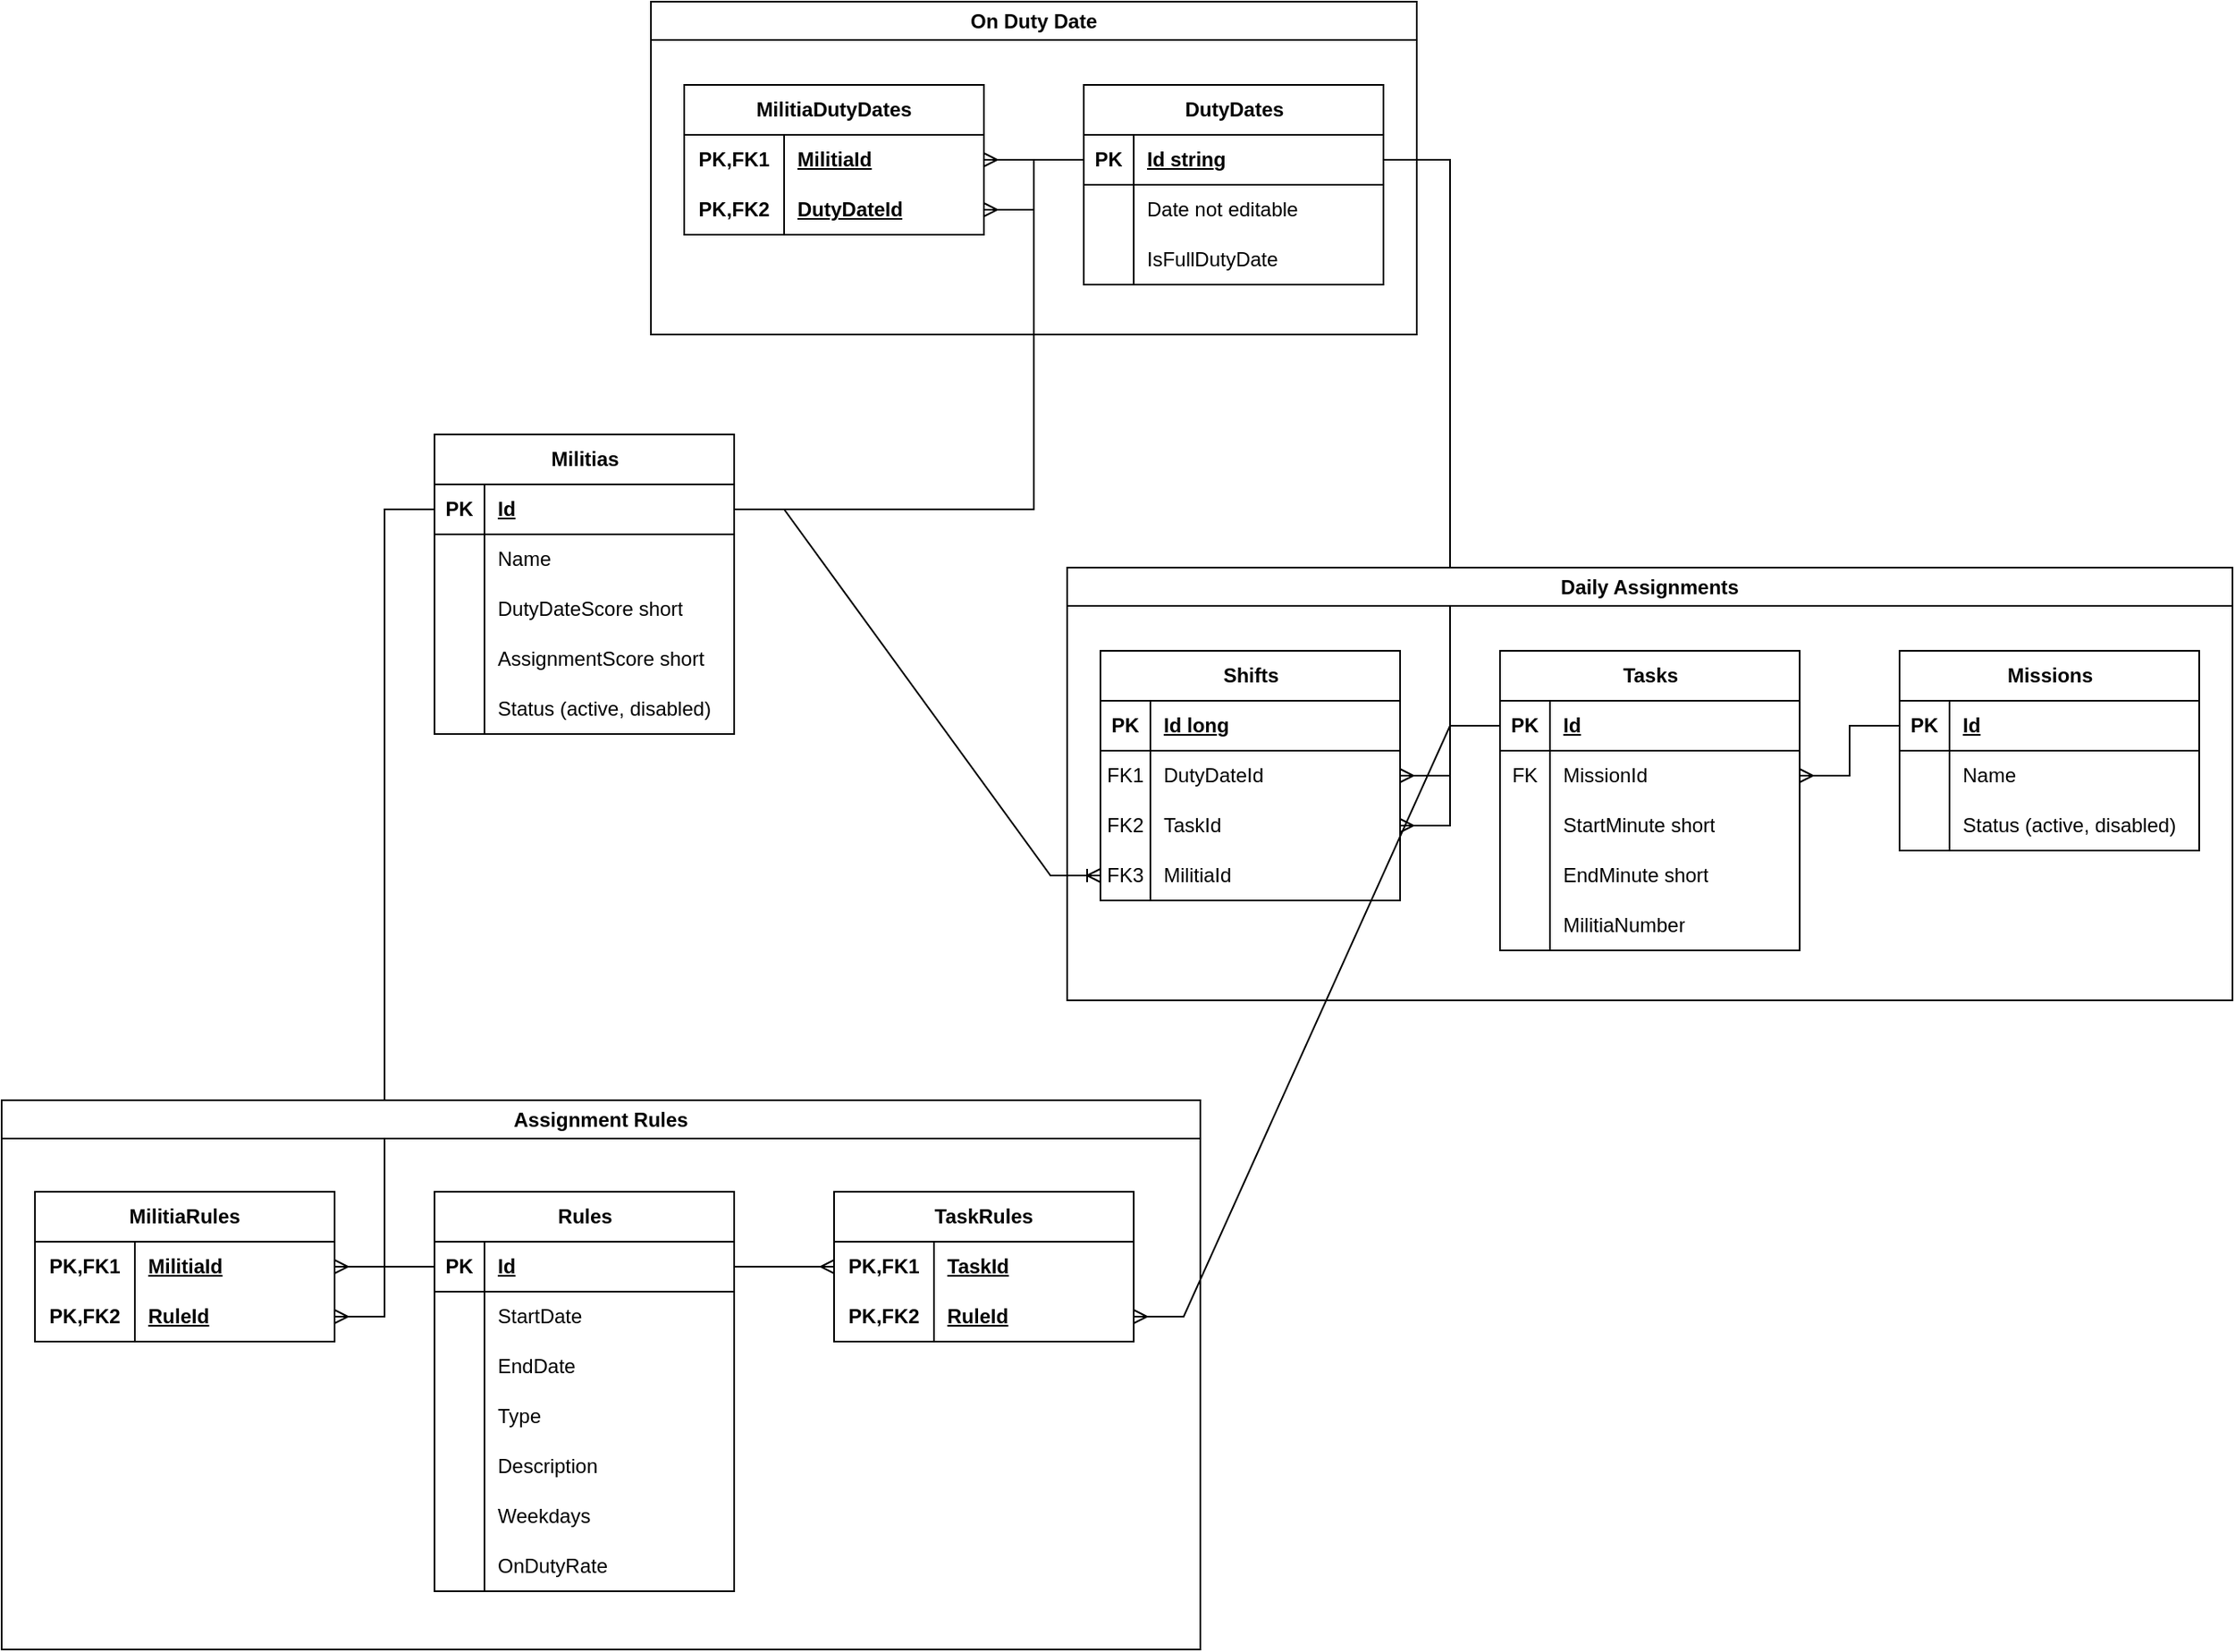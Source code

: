 <mxfile version="23.1.2" type="device">
  <diagram id="R2lEEEUBdFMjLlhIrx00" name="Page-1">
    <mxGraphModel dx="1426" dy="793" grid="1" gridSize="10" guides="1" tooltips="1" connect="1" arrows="1" fold="1" page="1" pageScale="1" pageWidth="850" pageHeight="1100" math="0" shadow="0" extFonts="Permanent Marker^https://fonts.googleapis.com/css?family=Permanent+Marker">
      <root>
        <mxCell id="0" />
        <mxCell id="1" parent="0" />
        <mxCell id="pdtyg4RpCZZI359eivzi-1" value="Militias" style="shape=table;startSize=30;container=1;collapsible=1;childLayout=tableLayout;fixedRows=1;rowLines=0;fontStyle=1;align=center;resizeLast=1;html=1;" parent="1" vertex="1">
          <mxGeometry x="450" y="290" width="180" height="180" as="geometry" />
        </mxCell>
        <mxCell id="pdtyg4RpCZZI359eivzi-2" value="" style="shape=tableRow;horizontal=0;startSize=0;swimlaneHead=0;swimlaneBody=0;fillColor=none;collapsible=0;dropTarget=0;points=[[0,0.5],[1,0.5]];portConstraint=eastwest;top=0;left=0;right=0;bottom=1;" parent="pdtyg4RpCZZI359eivzi-1" vertex="1">
          <mxGeometry y="30" width="180" height="30" as="geometry" />
        </mxCell>
        <mxCell id="pdtyg4RpCZZI359eivzi-3" value="PK" style="shape=partialRectangle;connectable=0;fillColor=none;top=0;left=0;bottom=0;right=0;fontStyle=1;overflow=hidden;whiteSpace=wrap;html=1;" parent="pdtyg4RpCZZI359eivzi-2" vertex="1">
          <mxGeometry width="30" height="30" as="geometry">
            <mxRectangle width="30" height="30" as="alternateBounds" />
          </mxGeometry>
        </mxCell>
        <mxCell id="pdtyg4RpCZZI359eivzi-4" value="Id" style="shape=partialRectangle;connectable=0;fillColor=none;top=0;left=0;bottom=0;right=0;align=left;spacingLeft=6;fontStyle=5;overflow=hidden;whiteSpace=wrap;html=1;" parent="pdtyg4RpCZZI359eivzi-2" vertex="1">
          <mxGeometry x="30" width="150" height="30" as="geometry">
            <mxRectangle width="150" height="30" as="alternateBounds" />
          </mxGeometry>
        </mxCell>
        <mxCell id="pdtyg4RpCZZI359eivzi-5" value="" style="shape=tableRow;horizontal=0;startSize=0;swimlaneHead=0;swimlaneBody=0;fillColor=none;collapsible=0;dropTarget=0;points=[[0,0.5],[1,0.5]];portConstraint=eastwest;top=0;left=0;right=0;bottom=0;" parent="pdtyg4RpCZZI359eivzi-1" vertex="1">
          <mxGeometry y="60" width="180" height="30" as="geometry" />
        </mxCell>
        <mxCell id="pdtyg4RpCZZI359eivzi-6" value="" style="shape=partialRectangle;connectable=0;fillColor=none;top=0;left=0;bottom=0;right=0;editable=1;overflow=hidden;whiteSpace=wrap;html=1;" parent="pdtyg4RpCZZI359eivzi-5" vertex="1">
          <mxGeometry width="30" height="30" as="geometry">
            <mxRectangle width="30" height="30" as="alternateBounds" />
          </mxGeometry>
        </mxCell>
        <mxCell id="pdtyg4RpCZZI359eivzi-7" value="Name" style="shape=partialRectangle;connectable=0;fillColor=none;top=0;left=0;bottom=0;right=0;align=left;spacingLeft=6;overflow=hidden;whiteSpace=wrap;html=1;" parent="pdtyg4RpCZZI359eivzi-5" vertex="1">
          <mxGeometry x="30" width="150" height="30" as="geometry">
            <mxRectangle width="150" height="30" as="alternateBounds" />
          </mxGeometry>
        </mxCell>
        <mxCell id="pdtyg4RpCZZI359eivzi-8" value="" style="shape=tableRow;horizontal=0;startSize=0;swimlaneHead=0;swimlaneBody=0;fillColor=none;collapsible=0;dropTarget=0;points=[[0,0.5],[1,0.5]];portConstraint=eastwest;top=0;left=0;right=0;bottom=0;" parent="pdtyg4RpCZZI359eivzi-1" vertex="1">
          <mxGeometry y="90" width="180" height="30" as="geometry" />
        </mxCell>
        <mxCell id="pdtyg4RpCZZI359eivzi-9" value="" style="shape=partialRectangle;connectable=0;fillColor=none;top=0;left=0;bottom=0;right=0;editable=1;overflow=hidden;whiteSpace=wrap;html=1;" parent="pdtyg4RpCZZI359eivzi-8" vertex="1">
          <mxGeometry width="30" height="30" as="geometry">
            <mxRectangle width="30" height="30" as="alternateBounds" />
          </mxGeometry>
        </mxCell>
        <mxCell id="pdtyg4RpCZZI359eivzi-10" value="DutyDateScore short" style="shape=partialRectangle;connectable=0;fillColor=none;top=0;left=0;bottom=0;right=0;align=left;spacingLeft=6;overflow=hidden;whiteSpace=wrap;html=1;" parent="pdtyg4RpCZZI359eivzi-8" vertex="1">
          <mxGeometry x="30" width="150" height="30" as="geometry">
            <mxRectangle width="150" height="30" as="alternateBounds" />
          </mxGeometry>
        </mxCell>
        <mxCell id="WLzUTQNGQ3qhr9hNgQwH-1" value="" style="shape=tableRow;horizontal=0;startSize=0;swimlaneHead=0;swimlaneBody=0;fillColor=none;collapsible=0;dropTarget=0;points=[[0,0.5],[1,0.5]];portConstraint=eastwest;top=0;left=0;right=0;bottom=0;" parent="pdtyg4RpCZZI359eivzi-1" vertex="1">
          <mxGeometry y="120" width="180" height="30" as="geometry" />
        </mxCell>
        <mxCell id="WLzUTQNGQ3qhr9hNgQwH-2" value="" style="shape=partialRectangle;connectable=0;fillColor=none;top=0;left=0;bottom=0;right=0;editable=1;overflow=hidden;whiteSpace=wrap;html=1;" parent="WLzUTQNGQ3qhr9hNgQwH-1" vertex="1">
          <mxGeometry width="30" height="30" as="geometry">
            <mxRectangle width="30" height="30" as="alternateBounds" />
          </mxGeometry>
        </mxCell>
        <mxCell id="WLzUTQNGQ3qhr9hNgQwH-3" value="AssignmentScore short" style="shape=partialRectangle;connectable=0;fillColor=none;top=0;left=0;bottom=0;right=0;align=left;spacingLeft=6;overflow=hidden;whiteSpace=wrap;html=1;" parent="WLzUTQNGQ3qhr9hNgQwH-1" vertex="1">
          <mxGeometry x="30" width="150" height="30" as="geometry">
            <mxRectangle width="150" height="30" as="alternateBounds" />
          </mxGeometry>
        </mxCell>
        <mxCell id="pdtyg4RpCZZI359eivzi-11" value="" style="shape=tableRow;horizontal=0;startSize=0;swimlaneHead=0;swimlaneBody=0;fillColor=none;collapsible=0;dropTarget=0;points=[[0,0.5],[1,0.5]];portConstraint=eastwest;top=0;left=0;right=0;bottom=0;" parent="pdtyg4RpCZZI359eivzi-1" vertex="1">
          <mxGeometry y="150" width="180" height="30" as="geometry" />
        </mxCell>
        <mxCell id="pdtyg4RpCZZI359eivzi-12" value="" style="shape=partialRectangle;connectable=0;fillColor=none;top=0;left=0;bottom=0;right=0;editable=1;overflow=hidden;whiteSpace=wrap;html=1;" parent="pdtyg4RpCZZI359eivzi-11" vertex="1">
          <mxGeometry width="30" height="30" as="geometry">
            <mxRectangle width="30" height="30" as="alternateBounds" />
          </mxGeometry>
        </mxCell>
        <mxCell id="pdtyg4RpCZZI359eivzi-13" value="Status (active, disabled)" style="shape=partialRectangle;connectable=0;fillColor=none;top=0;left=0;bottom=0;right=0;align=left;spacingLeft=6;overflow=hidden;whiteSpace=wrap;html=1;" parent="pdtyg4RpCZZI359eivzi-11" vertex="1">
          <mxGeometry x="30" width="150" height="30" as="geometry">
            <mxRectangle width="150" height="30" as="alternateBounds" />
          </mxGeometry>
        </mxCell>
        <mxCell id="pdtyg4RpCZZI359eivzi-83" value="" style="edgeStyle=entityRelationEdgeStyle;fontSize=12;html=1;endArrow=ERmany;rounded=0;" parent="1" source="pdtyg4RpCZZI359eivzi-2" target="pdtyg4RpCZZI359eivzi-53" edge="1">
          <mxGeometry width="100" height="100" relative="1" as="geometry">
            <mxPoint x="180" y="590" as="sourcePoint" />
            <mxPoint x="280" y="490" as="targetPoint" />
          </mxGeometry>
        </mxCell>
        <mxCell id="pdtyg4RpCZZI359eivzi-98" value="" style="edgeStyle=entityRelationEdgeStyle;fontSize=12;html=1;endArrow=ERmany;rounded=0;" parent="1" source="pdtyg4RpCZZI359eivzi-2" target="pdtyg4RpCZZI359eivzi-86" edge="1">
          <mxGeometry width="100" height="100" relative="1" as="geometry">
            <mxPoint x="240" y="710" as="sourcePoint" />
            <mxPoint x="340" y="610" as="targetPoint" />
          </mxGeometry>
        </mxCell>
        <mxCell id="pdtyg4RpCZZI359eivzi-187" value="" style="edgeStyle=entityRelationEdgeStyle;fontSize=12;html=1;endArrow=ERmany;rounded=0;" parent="1" source="pdtyg4RpCZZI359eivzi-15" target="pdtyg4RpCZZI359eivzi-177" edge="1">
          <mxGeometry width="100" height="100" relative="1" as="geometry">
            <mxPoint x="630" y="410" as="sourcePoint" />
            <mxPoint x="730" y="310" as="targetPoint" />
          </mxGeometry>
        </mxCell>
        <mxCell id="pdtyg4RpCZZI359eivzi-188" value="" style="edgeStyle=entityRelationEdgeStyle;fontSize=12;html=1;endArrow=ERoneToMany;rounded=0;" parent="1" source="pdtyg4RpCZZI359eivzi-2" target="pdtyg4RpCZZI359eivzi-183" edge="1">
          <mxGeometry width="100" height="100" relative="1" as="geometry">
            <mxPoint x="530" y="380" as="sourcePoint" />
            <mxPoint x="630" y="280" as="targetPoint" />
          </mxGeometry>
        </mxCell>
        <mxCell id="pdtyg4RpCZZI359eivzi-189" value="On Duty Date" style="swimlane;whiteSpace=wrap;html=1;" parent="1" vertex="1">
          <mxGeometry x="580" y="30" width="460" height="200" as="geometry" />
        </mxCell>
        <mxCell id="pdtyg4RpCZZI359eivzi-14" value="DutyDates" style="shape=table;startSize=30;container=1;collapsible=1;childLayout=tableLayout;fixedRows=1;rowLines=0;fontStyle=1;align=center;resizeLast=1;html=1;" parent="pdtyg4RpCZZI359eivzi-189" vertex="1">
          <mxGeometry x="260" y="50" width="180" height="120" as="geometry">
            <mxRectangle x="360" y="475" width="90" height="30" as="alternateBounds" />
          </mxGeometry>
        </mxCell>
        <mxCell id="pdtyg4RpCZZI359eivzi-15" value="" style="shape=tableRow;horizontal=0;startSize=0;swimlaneHead=0;swimlaneBody=0;fillColor=none;collapsible=0;dropTarget=0;points=[[0,0.5],[1,0.5]];portConstraint=eastwest;top=0;left=0;right=0;bottom=1;" parent="pdtyg4RpCZZI359eivzi-14" vertex="1">
          <mxGeometry y="30" width="180" height="30" as="geometry" />
        </mxCell>
        <mxCell id="pdtyg4RpCZZI359eivzi-16" value="PK" style="shape=partialRectangle;connectable=0;fillColor=none;top=0;left=0;bottom=0;right=0;fontStyle=1;overflow=hidden;whiteSpace=wrap;html=1;" parent="pdtyg4RpCZZI359eivzi-15" vertex="1">
          <mxGeometry width="30" height="30" as="geometry">
            <mxRectangle width="30" height="30" as="alternateBounds" />
          </mxGeometry>
        </mxCell>
        <mxCell id="pdtyg4RpCZZI359eivzi-17" value="Id string" style="shape=partialRectangle;connectable=0;fillColor=none;top=0;left=0;bottom=0;right=0;align=left;spacingLeft=6;fontStyle=5;overflow=hidden;whiteSpace=wrap;html=1;" parent="pdtyg4RpCZZI359eivzi-15" vertex="1">
          <mxGeometry x="30" width="150" height="30" as="geometry">
            <mxRectangle width="150" height="30" as="alternateBounds" />
          </mxGeometry>
        </mxCell>
        <mxCell id="pdtyg4RpCZZI359eivzi-18" value="" style="shape=tableRow;horizontal=0;startSize=0;swimlaneHead=0;swimlaneBody=0;fillColor=none;collapsible=0;dropTarget=0;points=[[0,0.5],[1,0.5]];portConstraint=eastwest;top=0;left=0;right=0;bottom=0;" parent="pdtyg4RpCZZI359eivzi-14" vertex="1">
          <mxGeometry y="60" width="180" height="30" as="geometry" />
        </mxCell>
        <mxCell id="pdtyg4RpCZZI359eivzi-19" value="" style="shape=partialRectangle;connectable=0;fillColor=none;top=0;left=0;bottom=0;right=0;editable=1;overflow=hidden;whiteSpace=wrap;html=1;" parent="pdtyg4RpCZZI359eivzi-18" vertex="1">
          <mxGeometry width="30" height="30" as="geometry">
            <mxRectangle width="30" height="30" as="alternateBounds" />
          </mxGeometry>
        </mxCell>
        <mxCell id="pdtyg4RpCZZI359eivzi-20" value="Date not editable" style="shape=partialRectangle;connectable=0;fillColor=none;top=0;left=0;bottom=0;right=0;align=left;spacingLeft=6;overflow=hidden;whiteSpace=wrap;html=1;" parent="pdtyg4RpCZZI359eivzi-18" vertex="1">
          <mxGeometry x="30" width="150" height="30" as="geometry">
            <mxRectangle width="150" height="30" as="alternateBounds" />
          </mxGeometry>
        </mxCell>
        <mxCell id="pdtyg4RpCZZI359eivzi-21" value="" style="shape=tableRow;horizontal=0;startSize=0;swimlaneHead=0;swimlaneBody=0;fillColor=none;collapsible=0;dropTarget=0;points=[[0,0.5],[1,0.5]];portConstraint=eastwest;top=0;left=0;right=0;bottom=0;" parent="pdtyg4RpCZZI359eivzi-14" vertex="1">
          <mxGeometry y="90" width="180" height="30" as="geometry" />
        </mxCell>
        <mxCell id="pdtyg4RpCZZI359eivzi-22" value="" style="shape=partialRectangle;connectable=0;fillColor=none;top=0;left=0;bottom=0;right=0;editable=1;overflow=hidden;whiteSpace=wrap;html=1;" parent="pdtyg4RpCZZI359eivzi-21" vertex="1">
          <mxGeometry width="30" height="30" as="geometry">
            <mxRectangle width="30" height="30" as="alternateBounds" />
          </mxGeometry>
        </mxCell>
        <mxCell id="pdtyg4RpCZZI359eivzi-23" value="IsFullDutyDate" style="shape=partialRectangle;connectable=0;fillColor=none;top=0;left=0;bottom=0;right=0;align=left;spacingLeft=6;overflow=hidden;whiteSpace=wrap;html=1;" parent="pdtyg4RpCZZI359eivzi-21" vertex="1">
          <mxGeometry x="30" width="150" height="30" as="geometry">
            <mxRectangle width="150" height="30" as="alternateBounds" />
          </mxGeometry>
        </mxCell>
        <mxCell id="pdtyg4RpCZZI359eivzi-52" value="MilitiaDutyDates" style="shape=table;startSize=30;container=1;collapsible=1;childLayout=tableLayout;fixedRows=1;rowLines=0;fontStyle=1;align=center;resizeLast=1;html=1;whiteSpace=wrap;" parent="pdtyg4RpCZZI359eivzi-189" vertex="1">
          <mxGeometry x="20" y="50" width="180" height="90" as="geometry" />
        </mxCell>
        <mxCell id="pdtyg4RpCZZI359eivzi-53" value="" style="shape=tableRow;horizontal=0;startSize=0;swimlaneHead=0;swimlaneBody=0;fillColor=none;collapsible=0;dropTarget=0;points=[[0,0.5],[1,0.5]];portConstraint=eastwest;top=0;left=0;right=0;bottom=0;html=1;" parent="pdtyg4RpCZZI359eivzi-52" vertex="1">
          <mxGeometry y="30" width="180" height="30" as="geometry" />
        </mxCell>
        <mxCell id="pdtyg4RpCZZI359eivzi-54" value="PK,FK1" style="shape=partialRectangle;connectable=0;fillColor=none;top=0;left=0;bottom=0;right=0;fontStyle=1;overflow=hidden;html=1;whiteSpace=wrap;" parent="pdtyg4RpCZZI359eivzi-53" vertex="1">
          <mxGeometry width="60" height="30" as="geometry">
            <mxRectangle width="60" height="30" as="alternateBounds" />
          </mxGeometry>
        </mxCell>
        <mxCell id="pdtyg4RpCZZI359eivzi-55" value="MilitiaId" style="shape=partialRectangle;connectable=0;fillColor=none;top=0;left=0;bottom=0;right=0;align=left;spacingLeft=6;fontStyle=5;overflow=hidden;html=1;whiteSpace=wrap;" parent="pdtyg4RpCZZI359eivzi-53" vertex="1">
          <mxGeometry x="60" width="120" height="30" as="geometry">
            <mxRectangle width="120" height="30" as="alternateBounds" />
          </mxGeometry>
        </mxCell>
        <mxCell id="pdtyg4RpCZZI359eivzi-56" value="" style="shape=tableRow;horizontal=0;startSize=0;swimlaneHead=0;swimlaneBody=0;fillColor=none;collapsible=0;dropTarget=0;points=[[0,0.5],[1,0.5]];portConstraint=eastwest;top=0;left=0;right=0;bottom=1;html=1;" parent="pdtyg4RpCZZI359eivzi-52" vertex="1">
          <mxGeometry y="60" width="180" height="30" as="geometry" />
        </mxCell>
        <mxCell id="pdtyg4RpCZZI359eivzi-57" value="PK,FK2" style="shape=partialRectangle;connectable=0;fillColor=none;top=0;left=0;bottom=0;right=0;fontStyle=1;overflow=hidden;html=1;whiteSpace=wrap;" parent="pdtyg4RpCZZI359eivzi-56" vertex="1">
          <mxGeometry width="60" height="30" as="geometry">
            <mxRectangle width="60" height="30" as="alternateBounds" />
          </mxGeometry>
        </mxCell>
        <mxCell id="pdtyg4RpCZZI359eivzi-58" value="DutyDateId" style="shape=partialRectangle;connectable=0;fillColor=none;top=0;left=0;bottom=0;right=0;align=left;spacingLeft=6;fontStyle=5;overflow=hidden;html=1;whiteSpace=wrap;" parent="pdtyg4RpCZZI359eivzi-56" vertex="1">
          <mxGeometry x="60" width="120" height="30" as="geometry">
            <mxRectangle width="120" height="30" as="alternateBounds" />
          </mxGeometry>
        </mxCell>
        <mxCell id="pdtyg4RpCZZI359eivzi-84" value="" style="edgeStyle=entityRelationEdgeStyle;fontSize=12;html=1;endArrow=ERmany;rounded=0;" parent="pdtyg4RpCZZI359eivzi-189" source="pdtyg4RpCZZI359eivzi-15" target="pdtyg4RpCZZI359eivzi-56" edge="1">
          <mxGeometry width="100" height="100" relative="1" as="geometry">
            <mxPoint x="-380" y="520" as="sourcePoint" />
            <mxPoint x="-280" y="420" as="targetPoint" />
          </mxGeometry>
        </mxCell>
        <mxCell id="pdtyg4RpCZZI359eivzi-190" value="Assignment Rules" style="swimlane;whiteSpace=wrap;html=1;" parent="1" vertex="1">
          <mxGeometry x="190" y="690" width="720" height="330" as="geometry" />
        </mxCell>
        <mxCell id="pdtyg4RpCZZI359eivzi-67" value="Rules" style="shape=table;startSize=30;container=1;collapsible=1;childLayout=tableLayout;fixedRows=1;rowLines=0;fontStyle=1;align=center;resizeLast=1;html=1;" parent="pdtyg4RpCZZI359eivzi-190" vertex="1">
          <mxGeometry x="260" y="55" width="180" height="240" as="geometry" />
        </mxCell>
        <mxCell id="pdtyg4RpCZZI359eivzi-68" value="" style="shape=tableRow;horizontal=0;startSize=0;swimlaneHead=0;swimlaneBody=0;fillColor=none;collapsible=0;dropTarget=0;points=[[0,0.5],[1,0.5]];portConstraint=eastwest;top=0;left=0;right=0;bottom=1;" parent="pdtyg4RpCZZI359eivzi-67" vertex="1">
          <mxGeometry y="30" width="180" height="30" as="geometry" />
        </mxCell>
        <mxCell id="pdtyg4RpCZZI359eivzi-69" value="PK" style="shape=partialRectangle;connectable=0;fillColor=none;top=0;left=0;bottom=0;right=0;fontStyle=1;overflow=hidden;whiteSpace=wrap;html=1;" parent="pdtyg4RpCZZI359eivzi-68" vertex="1">
          <mxGeometry width="30" height="30" as="geometry">
            <mxRectangle width="30" height="30" as="alternateBounds" />
          </mxGeometry>
        </mxCell>
        <mxCell id="pdtyg4RpCZZI359eivzi-70" value="Id" style="shape=partialRectangle;connectable=0;fillColor=none;top=0;left=0;bottom=0;right=0;align=left;spacingLeft=6;fontStyle=5;overflow=hidden;whiteSpace=wrap;html=1;" parent="pdtyg4RpCZZI359eivzi-68" vertex="1">
          <mxGeometry x="30" width="150" height="30" as="geometry">
            <mxRectangle width="150" height="30" as="alternateBounds" />
          </mxGeometry>
        </mxCell>
        <mxCell id="pdtyg4RpCZZI359eivzi-74" value="" style="shape=tableRow;horizontal=0;startSize=0;swimlaneHead=0;swimlaneBody=0;fillColor=none;collapsible=0;dropTarget=0;points=[[0,0.5],[1,0.5]];portConstraint=eastwest;top=0;left=0;right=0;bottom=0;" parent="pdtyg4RpCZZI359eivzi-67" vertex="1">
          <mxGeometry y="60" width="180" height="30" as="geometry" />
        </mxCell>
        <mxCell id="pdtyg4RpCZZI359eivzi-75" value="" style="shape=partialRectangle;connectable=0;fillColor=none;top=0;left=0;bottom=0;right=0;editable=1;overflow=hidden;whiteSpace=wrap;html=1;" parent="pdtyg4RpCZZI359eivzi-74" vertex="1">
          <mxGeometry width="30" height="30" as="geometry">
            <mxRectangle width="30" height="30" as="alternateBounds" />
          </mxGeometry>
        </mxCell>
        <mxCell id="pdtyg4RpCZZI359eivzi-76" value="StartDate" style="shape=partialRectangle;connectable=0;fillColor=none;top=0;left=0;bottom=0;right=0;align=left;spacingLeft=6;overflow=hidden;whiteSpace=wrap;html=1;" parent="pdtyg4RpCZZI359eivzi-74" vertex="1">
          <mxGeometry x="30" width="150" height="30" as="geometry">
            <mxRectangle width="150" height="30" as="alternateBounds" />
          </mxGeometry>
        </mxCell>
        <mxCell id="pdtyg4RpCZZI359eivzi-77" value="" style="shape=tableRow;horizontal=0;startSize=0;swimlaneHead=0;swimlaneBody=0;fillColor=none;collapsible=0;dropTarget=0;points=[[0,0.5],[1,0.5]];portConstraint=eastwest;top=0;left=0;right=0;bottom=0;" parent="pdtyg4RpCZZI359eivzi-67" vertex="1">
          <mxGeometry y="90" width="180" height="30" as="geometry" />
        </mxCell>
        <mxCell id="pdtyg4RpCZZI359eivzi-78" value="" style="shape=partialRectangle;connectable=0;fillColor=none;top=0;left=0;bottom=0;right=0;editable=1;overflow=hidden;whiteSpace=wrap;html=1;" parent="pdtyg4RpCZZI359eivzi-77" vertex="1">
          <mxGeometry width="30" height="30" as="geometry">
            <mxRectangle width="30" height="30" as="alternateBounds" />
          </mxGeometry>
        </mxCell>
        <mxCell id="pdtyg4RpCZZI359eivzi-79" value="EndDate" style="shape=partialRectangle;connectable=0;fillColor=none;top=0;left=0;bottom=0;right=0;align=left;spacingLeft=6;overflow=hidden;whiteSpace=wrap;html=1;" parent="pdtyg4RpCZZI359eivzi-77" vertex="1">
          <mxGeometry x="30" width="150" height="30" as="geometry">
            <mxRectangle width="150" height="30" as="alternateBounds" />
          </mxGeometry>
        </mxCell>
        <mxCell id="pdtyg4RpCZZI359eivzi-80" value="" style="shape=tableRow;horizontal=0;startSize=0;swimlaneHead=0;swimlaneBody=0;fillColor=none;collapsible=0;dropTarget=0;points=[[0,0.5],[1,0.5]];portConstraint=eastwest;top=0;left=0;right=0;bottom=0;" parent="pdtyg4RpCZZI359eivzi-67" vertex="1">
          <mxGeometry y="120" width="180" height="30" as="geometry" />
        </mxCell>
        <mxCell id="pdtyg4RpCZZI359eivzi-81" value="" style="shape=partialRectangle;connectable=0;fillColor=none;top=0;left=0;bottom=0;right=0;editable=1;overflow=hidden;whiteSpace=wrap;html=1;" parent="pdtyg4RpCZZI359eivzi-80" vertex="1">
          <mxGeometry width="30" height="30" as="geometry">
            <mxRectangle width="30" height="30" as="alternateBounds" />
          </mxGeometry>
        </mxCell>
        <mxCell id="pdtyg4RpCZZI359eivzi-82" value="Type" style="shape=partialRectangle;connectable=0;fillColor=none;top=0;left=0;bottom=0;right=0;align=left;spacingLeft=6;overflow=hidden;whiteSpace=wrap;html=1;" parent="pdtyg4RpCZZI359eivzi-80" vertex="1">
          <mxGeometry x="30" width="150" height="30" as="geometry">
            <mxRectangle width="150" height="30" as="alternateBounds" />
          </mxGeometry>
        </mxCell>
        <mxCell id="DN4OpjIhs8SsTKWzGUzK-1" value="" style="shape=tableRow;horizontal=0;startSize=0;swimlaneHead=0;swimlaneBody=0;fillColor=none;collapsible=0;dropTarget=0;points=[[0,0.5],[1,0.5]];portConstraint=eastwest;top=0;left=0;right=0;bottom=0;" parent="pdtyg4RpCZZI359eivzi-67" vertex="1">
          <mxGeometry y="150" width="180" height="30" as="geometry" />
        </mxCell>
        <mxCell id="DN4OpjIhs8SsTKWzGUzK-2" value="" style="shape=partialRectangle;connectable=0;fillColor=none;top=0;left=0;bottom=0;right=0;editable=1;overflow=hidden;whiteSpace=wrap;html=1;" parent="DN4OpjIhs8SsTKWzGUzK-1" vertex="1">
          <mxGeometry width="30" height="30" as="geometry">
            <mxRectangle width="30" height="30" as="alternateBounds" />
          </mxGeometry>
        </mxCell>
        <mxCell id="DN4OpjIhs8SsTKWzGUzK-3" value="Description" style="shape=partialRectangle;connectable=0;fillColor=none;top=0;left=0;bottom=0;right=0;align=left;spacingLeft=6;overflow=hidden;whiteSpace=wrap;html=1;" parent="DN4OpjIhs8SsTKWzGUzK-1" vertex="1">
          <mxGeometry x="30" width="150" height="30" as="geometry">
            <mxRectangle width="150" height="30" as="alternateBounds" />
          </mxGeometry>
        </mxCell>
        <mxCell id="DN4OpjIhs8SsTKWzGUzK-4" value="" style="shape=tableRow;horizontal=0;startSize=0;swimlaneHead=0;swimlaneBody=0;fillColor=none;collapsible=0;dropTarget=0;points=[[0,0.5],[1,0.5]];portConstraint=eastwest;top=0;left=0;right=0;bottom=0;" parent="pdtyg4RpCZZI359eivzi-67" vertex="1">
          <mxGeometry y="180" width="180" height="30" as="geometry" />
        </mxCell>
        <mxCell id="DN4OpjIhs8SsTKWzGUzK-5" value="" style="shape=partialRectangle;connectable=0;fillColor=none;top=0;left=0;bottom=0;right=0;editable=1;overflow=hidden;whiteSpace=wrap;html=1;" parent="DN4OpjIhs8SsTKWzGUzK-4" vertex="1">
          <mxGeometry width="30" height="30" as="geometry">
            <mxRectangle width="30" height="30" as="alternateBounds" />
          </mxGeometry>
        </mxCell>
        <mxCell id="DN4OpjIhs8SsTKWzGUzK-6" value="Weekdays" style="shape=partialRectangle;connectable=0;fillColor=none;top=0;left=0;bottom=0;right=0;align=left;spacingLeft=6;overflow=hidden;whiteSpace=wrap;html=1;" parent="DN4OpjIhs8SsTKWzGUzK-4" vertex="1">
          <mxGeometry x="30" width="150" height="30" as="geometry">
            <mxRectangle width="150" height="30" as="alternateBounds" />
          </mxGeometry>
        </mxCell>
        <mxCell id="DN4OpjIhs8SsTKWzGUzK-7" value="" style="shape=tableRow;horizontal=0;startSize=0;swimlaneHead=0;swimlaneBody=0;fillColor=none;collapsible=0;dropTarget=0;points=[[0,0.5],[1,0.5]];portConstraint=eastwest;top=0;left=0;right=0;bottom=0;" parent="pdtyg4RpCZZI359eivzi-67" vertex="1">
          <mxGeometry y="210" width="180" height="30" as="geometry" />
        </mxCell>
        <mxCell id="DN4OpjIhs8SsTKWzGUzK-8" value="" style="shape=partialRectangle;connectable=0;fillColor=none;top=0;left=0;bottom=0;right=0;editable=1;overflow=hidden;whiteSpace=wrap;html=1;" parent="DN4OpjIhs8SsTKWzGUzK-7" vertex="1">
          <mxGeometry width="30" height="30" as="geometry">
            <mxRectangle width="30" height="30" as="alternateBounds" />
          </mxGeometry>
        </mxCell>
        <mxCell id="DN4OpjIhs8SsTKWzGUzK-9" value="OnDutyRate" style="shape=partialRectangle;connectable=0;fillColor=none;top=0;left=0;bottom=0;right=0;align=left;spacingLeft=6;overflow=hidden;whiteSpace=wrap;html=1;" parent="DN4OpjIhs8SsTKWzGUzK-7" vertex="1">
          <mxGeometry x="30" width="150" height="30" as="geometry">
            <mxRectangle width="150" height="30" as="alternateBounds" />
          </mxGeometry>
        </mxCell>
        <mxCell id="pdtyg4RpCZZI359eivzi-85" value="MilitiaRules" style="shape=table;startSize=30;container=1;collapsible=1;childLayout=tableLayout;fixedRows=1;rowLines=0;fontStyle=1;align=center;resizeLast=1;html=1;whiteSpace=wrap;" parent="pdtyg4RpCZZI359eivzi-190" vertex="1">
          <mxGeometry x="20" y="55" width="180" height="90" as="geometry" />
        </mxCell>
        <mxCell id="pdtyg4RpCZZI359eivzi-86" value="" style="shape=tableRow;horizontal=0;startSize=0;swimlaneHead=0;swimlaneBody=0;fillColor=none;collapsible=0;dropTarget=0;points=[[0,0.5],[1,0.5]];portConstraint=eastwest;top=0;left=0;right=0;bottom=0;html=1;" parent="pdtyg4RpCZZI359eivzi-85" vertex="1">
          <mxGeometry y="30" width="180" height="30" as="geometry" />
        </mxCell>
        <mxCell id="pdtyg4RpCZZI359eivzi-87" value="PK,FK1" style="shape=partialRectangle;connectable=0;fillColor=none;top=0;left=0;bottom=0;right=0;fontStyle=1;overflow=hidden;html=1;whiteSpace=wrap;" parent="pdtyg4RpCZZI359eivzi-86" vertex="1">
          <mxGeometry width="60" height="30" as="geometry">
            <mxRectangle width="60" height="30" as="alternateBounds" />
          </mxGeometry>
        </mxCell>
        <mxCell id="pdtyg4RpCZZI359eivzi-88" value="MilitiaId" style="shape=partialRectangle;connectable=0;fillColor=none;top=0;left=0;bottom=0;right=0;align=left;spacingLeft=6;fontStyle=5;overflow=hidden;html=1;whiteSpace=wrap;" parent="pdtyg4RpCZZI359eivzi-86" vertex="1">
          <mxGeometry x="60" width="120" height="30" as="geometry">
            <mxRectangle width="120" height="30" as="alternateBounds" />
          </mxGeometry>
        </mxCell>
        <mxCell id="pdtyg4RpCZZI359eivzi-89" value="" style="shape=tableRow;horizontal=0;startSize=0;swimlaneHead=0;swimlaneBody=0;fillColor=none;collapsible=0;dropTarget=0;points=[[0,0.5],[1,0.5]];portConstraint=eastwest;top=0;left=0;right=0;bottom=1;html=1;" parent="pdtyg4RpCZZI359eivzi-85" vertex="1">
          <mxGeometry y="60" width="180" height="30" as="geometry" />
        </mxCell>
        <mxCell id="pdtyg4RpCZZI359eivzi-90" value="PK,FK2" style="shape=partialRectangle;connectable=0;fillColor=none;top=0;left=0;bottom=0;right=0;fontStyle=1;overflow=hidden;html=1;whiteSpace=wrap;" parent="pdtyg4RpCZZI359eivzi-89" vertex="1">
          <mxGeometry width="60" height="30" as="geometry">
            <mxRectangle width="60" height="30" as="alternateBounds" />
          </mxGeometry>
        </mxCell>
        <mxCell id="pdtyg4RpCZZI359eivzi-91" value="RuleId" style="shape=partialRectangle;connectable=0;fillColor=none;top=0;left=0;bottom=0;right=0;align=left;spacingLeft=6;fontStyle=5;overflow=hidden;html=1;whiteSpace=wrap;" parent="pdtyg4RpCZZI359eivzi-89" vertex="1">
          <mxGeometry x="60" width="120" height="30" as="geometry">
            <mxRectangle width="120" height="30" as="alternateBounds" />
          </mxGeometry>
        </mxCell>
        <mxCell id="pdtyg4RpCZZI359eivzi-99" value="" style="edgeStyle=entityRelationEdgeStyle;fontSize=12;html=1;endArrow=ERmany;rounded=0;" parent="pdtyg4RpCZZI359eivzi-190" source="pdtyg4RpCZZI359eivzi-68" target="pdtyg4RpCZZI359eivzi-89" edge="1">
          <mxGeometry width="100" height="100" relative="1" as="geometry">
            <mxPoint x="130" y="315" as="sourcePoint" />
            <mxPoint x="230" y="215" as="targetPoint" />
          </mxGeometry>
        </mxCell>
        <mxCell id="pdtyg4RpCZZI359eivzi-132" value="TaskRules" style="shape=table;startSize=30;container=1;collapsible=1;childLayout=tableLayout;fixedRows=1;rowLines=0;fontStyle=1;align=center;resizeLast=1;html=1;whiteSpace=wrap;" parent="pdtyg4RpCZZI359eivzi-190" vertex="1">
          <mxGeometry x="500" y="55" width="180" height="90" as="geometry" />
        </mxCell>
        <mxCell id="pdtyg4RpCZZI359eivzi-133" value="" style="shape=tableRow;horizontal=0;startSize=0;swimlaneHead=0;swimlaneBody=0;fillColor=none;collapsible=0;dropTarget=0;points=[[0,0.5],[1,0.5]];portConstraint=eastwest;top=0;left=0;right=0;bottom=0;html=1;" parent="pdtyg4RpCZZI359eivzi-132" vertex="1">
          <mxGeometry y="30" width="180" height="30" as="geometry" />
        </mxCell>
        <mxCell id="pdtyg4RpCZZI359eivzi-134" value="PK,FK1" style="shape=partialRectangle;connectable=0;fillColor=none;top=0;left=0;bottom=0;right=0;fontStyle=1;overflow=hidden;html=1;whiteSpace=wrap;" parent="pdtyg4RpCZZI359eivzi-133" vertex="1">
          <mxGeometry width="60" height="30" as="geometry">
            <mxRectangle width="60" height="30" as="alternateBounds" />
          </mxGeometry>
        </mxCell>
        <mxCell id="pdtyg4RpCZZI359eivzi-135" value="TaskId" style="shape=partialRectangle;connectable=0;fillColor=none;top=0;left=0;bottom=0;right=0;align=left;spacingLeft=6;fontStyle=5;overflow=hidden;html=1;whiteSpace=wrap;" parent="pdtyg4RpCZZI359eivzi-133" vertex="1">
          <mxGeometry x="60" width="120" height="30" as="geometry">
            <mxRectangle width="120" height="30" as="alternateBounds" />
          </mxGeometry>
        </mxCell>
        <mxCell id="pdtyg4RpCZZI359eivzi-136" value="" style="shape=tableRow;horizontal=0;startSize=0;swimlaneHead=0;swimlaneBody=0;fillColor=none;collapsible=0;dropTarget=0;points=[[0,0.5],[1,0.5]];portConstraint=eastwest;top=0;left=0;right=0;bottom=1;html=1;" parent="pdtyg4RpCZZI359eivzi-132" vertex="1">
          <mxGeometry y="60" width="180" height="30" as="geometry" />
        </mxCell>
        <mxCell id="pdtyg4RpCZZI359eivzi-137" value="PK,FK2" style="shape=partialRectangle;connectable=0;fillColor=none;top=0;left=0;bottom=0;right=0;fontStyle=1;overflow=hidden;html=1;whiteSpace=wrap;" parent="pdtyg4RpCZZI359eivzi-136" vertex="1">
          <mxGeometry width="60" height="30" as="geometry">
            <mxRectangle width="60" height="30" as="alternateBounds" />
          </mxGeometry>
        </mxCell>
        <mxCell id="pdtyg4RpCZZI359eivzi-138" value="RuleId" style="shape=partialRectangle;connectable=0;fillColor=none;top=0;left=0;bottom=0;right=0;align=left;spacingLeft=6;fontStyle=5;overflow=hidden;html=1;whiteSpace=wrap;" parent="pdtyg4RpCZZI359eivzi-136" vertex="1">
          <mxGeometry x="60" width="120" height="30" as="geometry">
            <mxRectangle width="120" height="30" as="alternateBounds" />
          </mxGeometry>
        </mxCell>
        <mxCell id="pdtyg4RpCZZI359eivzi-147" value="" style="edgeStyle=entityRelationEdgeStyle;fontSize=12;html=1;endArrow=ERmany;rounded=0;" parent="pdtyg4RpCZZI359eivzi-190" source="pdtyg4RpCZZI359eivzi-68" target="pdtyg4RpCZZI359eivzi-133" edge="1">
          <mxGeometry width="100" height="100" relative="1" as="geometry">
            <mxPoint x="10" y="335" as="sourcePoint" />
            <mxPoint x="110" y="235" as="targetPoint" />
          </mxGeometry>
        </mxCell>
        <mxCell id="pdtyg4RpCZZI359eivzi-191" value="Daily Assignments" style="swimlane;whiteSpace=wrap;html=1;startSize=23;" parent="1" vertex="1">
          <mxGeometry x="830" y="370" width="700" height="260" as="geometry" />
        </mxCell>
        <mxCell id="pdtyg4RpCZZI359eivzi-100" value="Missions" style="shape=table;startSize=30;container=1;collapsible=1;childLayout=tableLayout;fixedRows=1;rowLines=0;fontStyle=1;align=center;resizeLast=1;html=1;" parent="pdtyg4RpCZZI359eivzi-191" vertex="1">
          <mxGeometry x="500" y="50" width="180" height="120" as="geometry" />
        </mxCell>
        <mxCell id="pdtyg4RpCZZI359eivzi-101" value="" style="shape=tableRow;horizontal=0;startSize=0;swimlaneHead=0;swimlaneBody=0;fillColor=none;collapsible=0;dropTarget=0;points=[[0,0.5],[1,0.5]];portConstraint=eastwest;top=0;left=0;right=0;bottom=1;" parent="pdtyg4RpCZZI359eivzi-100" vertex="1">
          <mxGeometry y="30" width="180" height="30" as="geometry" />
        </mxCell>
        <mxCell id="pdtyg4RpCZZI359eivzi-102" value="PK" style="shape=partialRectangle;connectable=0;fillColor=none;top=0;left=0;bottom=0;right=0;fontStyle=1;overflow=hidden;whiteSpace=wrap;html=1;" parent="pdtyg4RpCZZI359eivzi-101" vertex="1">
          <mxGeometry width="30" height="30" as="geometry">
            <mxRectangle width="30" height="30" as="alternateBounds" />
          </mxGeometry>
        </mxCell>
        <mxCell id="pdtyg4RpCZZI359eivzi-103" value="Id" style="shape=partialRectangle;connectable=0;fillColor=none;top=0;left=0;bottom=0;right=0;align=left;spacingLeft=6;fontStyle=5;overflow=hidden;whiteSpace=wrap;html=1;" parent="pdtyg4RpCZZI359eivzi-101" vertex="1">
          <mxGeometry x="30" width="150" height="30" as="geometry">
            <mxRectangle width="150" height="30" as="alternateBounds" />
          </mxGeometry>
        </mxCell>
        <mxCell id="pdtyg4RpCZZI359eivzi-104" value="" style="shape=tableRow;horizontal=0;startSize=0;swimlaneHead=0;swimlaneBody=0;fillColor=none;collapsible=0;dropTarget=0;points=[[0,0.5],[1,0.5]];portConstraint=eastwest;top=0;left=0;right=0;bottom=0;" parent="pdtyg4RpCZZI359eivzi-100" vertex="1">
          <mxGeometry y="60" width="180" height="30" as="geometry" />
        </mxCell>
        <mxCell id="pdtyg4RpCZZI359eivzi-105" value="" style="shape=partialRectangle;connectable=0;fillColor=none;top=0;left=0;bottom=0;right=0;editable=1;overflow=hidden;whiteSpace=wrap;html=1;" parent="pdtyg4RpCZZI359eivzi-104" vertex="1">
          <mxGeometry width="30" height="30" as="geometry">
            <mxRectangle width="30" height="30" as="alternateBounds" />
          </mxGeometry>
        </mxCell>
        <mxCell id="pdtyg4RpCZZI359eivzi-106" value="Name" style="shape=partialRectangle;connectable=0;fillColor=none;top=0;left=0;bottom=0;right=0;align=left;spacingLeft=6;overflow=hidden;whiteSpace=wrap;html=1;" parent="pdtyg4RpCZZI359eivzi-104" vertex="1">
          <mxGeometry x="30" width="150" height="30" as="geometry">
            <mxRectangle width="150" height="30" as="alternateBounds" />
          </mxGeometry>
        </mxCell>
        <mxCell id="pdtyg4RpCZZI359eivzi-148" value="" style="shape=tableRow;horizontal=0;startSize=0;swimlaneHead=0;swimlaneBody=0;fillColor=none;collapsible=0;dropTarget=0;points=[[0,0.5],[1,0.5]];portConstraint=eastwest;top=0;left=0;right=0;bottom=0;" parent="pdtyg4RpCZZI359eivzi-100" vertex="1">
          <mxGeometry y="90" width="180" height="30" as="geometry" />
        </mxCell>
        <mxCell id="pdtyg4RpCZZI359eivzi-149" value="" style="shape=partialRectangle;connectable=0;fillColor=none;top=0;left=0;bottom=0;right=0;editable=1;overflow=hidden;whiteSpace=wrap;html=1;" parent="pdtyg4RpCZZI359eivzi-148" vertex="1">
          <mxGeometry width="30" height="30" as="geometry">
            <mxRectangle width="30" height="30" as="alternateBounds" />
          </mxGeometry>
        </mxCell>
        <mxCell id="pdtyg4RpCZZI359eivzi-150" value="Status (active, disabled)" style="shape=partialRectangle;connectable=0;fillColor=none;top=0;left=0;bottom=0;right=0;align=left;spacingLeft=6;overflow=hidden;whiteSpace=wrap;html=1;" parent="pdtyg4RpCZZI359eivzi-148" vertex="1">
          <mxGeometry x="30" width="150" height="30" as="geometry">
            <mxRectangle width="150" height="30" as="alternateBounds" />
          </mxGeometry>
        </mxCell>
        <mxCell id="pdtyg4RpCZZI359eivzi-113" value="Tasks" style="shape=table;startSize=30;container=1;collapsible=1;childLayout=tableLayout;fixedRows=1;rowLines=0;fontStyle=1;align=center;resizeLast=1;html=1;" parent="pdtyg4RpCZZI359eivzi-191" vertex="1">
          <mxGeometry x="260" y="50" width="180" height="180" as="geometry" />
        </mxCell>
        <mxCell id="pdtyg4RpCZZI359eivzi-114" value="" style="shape=tableRow;horizontal=0;startSize=0;swimlaneHead=0;swimlaneBody=0;fillColor=none;collapsible=0;dropTarget=0;points=[[0,0.5],[1,0.5]];portConstraint=eastwest;top=0;left=0;right=0;bottom=1;" parent="pdtyg4RpCZZI359eivzi-113" vertex="1">
          <mxGeometry y="30" width="180" height="30" as="geometry" />
        </mxCell>
        <mxCell id="pdtyg4RpCZZI359eivzi-115" value="PK" style="shape=partialRectangle;connectable=0;fillColor=none;top=0;left=0;bottom=0;right=0;fontStyle=1;overflow=hidden;whiteSpace=wrap;html=1;" parent="pdtyg4RpCZZI359eivzi-114" vertex="1">
          <mxGeometry width="30" height="30" as="geometry">
            <mxRectangle width="30" height="30" as="alternateBounds" />
          </mxGeometry>
        </mxCell>
        <mxCell id="pdtyg4RpCZZI359eivzi-116" value="Id" style="shape=partialRectangle;connectable=0;fillColor=none;top=0;left=0;bottom=0;right=0;align=left;spacingLeft=6;fontStyle=5;overflow=hidden;whiteSpace=wrap;html=1;" parent="pdtyg4RpCZZI359eivzi-114" vertex="1">
          <mxGeometry x="30" width="150" height="30" as="geometry">
            <mxRectangle width="150" height="30" as="alternateBounds" />
          </mxGeometry>
        </mxCell>
        <mxCell id="pdtyg4RpCZZI359eivzi-117" value="" style="shape=tableRow;horizontal=0;startSize=0;swimlaneHead=0;swimlaneBody=0;fillColor=none;collapsible=0;dropTarget=0;points=[[0,0.5],[1,0.5]];portConstraint=eastwest;top=0;left=0;right=0;bottom=0;" parent="pdtyg4RpCZZI359eivzi-113" vertex="1">
          <mxGeometry y="60" width="180" height="30" as="geometry" />
        </mxCell>
        <mxCell id="pdtyg4RpCZZI359eivzi-118" value="FK" style="shape=partialRectangle;connectable=0;fillColor=none;top=0;left=0;bottom=0;right=0;editable=1;overflow=hidden;whiteSpace=wrap;html=1;" parent="pdtyg4RpCZZI359eivzi-117" vertex="1">
          <mxGeometry width="30" height="30" as="geometry">
            <mxRectangle width="30" height="30" as="alternateBounds" />
          </mxGeometry>
        </mxCell>
        <mxCell id="pdtyg4RpCZZI359eivzi-119" value="MissionId" style="shape=partialRectangle;connectable=0;fillColor=none;top=0;left=0;bottom=0;right=0;align=left;spacingLeft=6;overflow=hidden;whiteSpace=wrap;html=1;" parent="pdtyg4RpCZZI359eivzi-117" vertex="1">
          <mxGeometry x="30" width="150" height="30" as="geometry">
            <mxRectangle width="150" height="30" as="alternateBounds" />
          </mxGeometry>
        </mxCell>
        <mxCell id="pdtyg4RpCZZI359eivzi-123" value="" style="shape=tableRow;horizontal=0;startSize=0;swimlaneHead=0;swimlaneBody=0;fillColor=none;collapsible=0;dropTarget=0;points=[[0,0.5],[1,0.5]];portConstraint=eastwest;top=0;left=0;right=0;bottom=0;" parent="pdtyg4RpCZZI359eivzi-113" vertex="1">
          <mxGeometry y="90" width="180" height="30" as="geometry" />
        </mxCell>
        <mxCell id="pdtyg4RpCZZI359eivzi-124" value="" style="shape=partialRectangle;connectable=0;fillColor=none;top=0;left=0;bottom=0;right=0;editable=1;overflow=hidden;whiteSpace=wrap;html=1;" parent="pdtyg4RpCZZI359eivzi-123" vertex="1">
          <mxGeometry width="30" height="30" as="geometry">
            <mxRectangle width="30" height="30" as="alternateBounds" />
          </mxGeometry>
        </mxCell>
        <mxCell id="pdtyg4RpCZZI359eivzi-125" value="StartMinute short" style="shape=partialRectangle;connectable=0;fillColor=none;top=0;left=0;bottom=0;right=0;align=left;spacingLeft=6;overflow=hidden;whiteSpace=wrap;html=1;" parent="pdtyg4RpCZZI359eivzi-123" vertex="1">
          <mxGeometry x="30" width="150" height="30" as="geometry">
            <mxRectangle width="150" height="30" as="alternateBounds" />
          </mxGeometry>
        </mxCell>
        <mxCell id="pdtyg4RpCZZI359eivzi-126" value="" style="shape=tableRow;horizontal=0;startSize=0;swimlaneHead=0;swimlaneBody=0;fillColor=none;collapsible=0;dropTarget=0;points=[[0,0.5],[1,0.5]];portConstraint=eastwest;top=0;left=0;right=0;bottom=0;" parent="pdtyg4RpCZZI359eivzi-113" vertex="1">
          <mxGeometry y="120" width="180" height="30" as="geometry" />
        </mxCell>
        <mxCell id="pdtyg4RpCZZI359eivzi-127" value="" style="shape=partialRectangle;connectable=0;fillColor=none;top=0;left=0;bottom=0;right=0;editable=1;overflow=hidden;whiteSpace=wrap;html=1;" parent="pdtyg4RpCZZI359eivzi-126" vertex="1">
          <mxGeometry width="30" height="30" as="geometry">
            <mxRectangle width="30" height="30" as="alternateBounds" />
          </mxGeometry>
        </mxCell>
        <mxCell id="pdtyg4RpCZZI359eivzi-128" value="EndMinute short" style="shape=partialRectangle;connectable=0;fillColor=none;top=0;left=0;bottom=0;right=0;align=left;spacingLeft=6;overflow=hidden;whiteSpace=wrap;html=1;" parent="pdtyg4RpCZZI359eivzi-126" vertex="1">
          <mxGeometry x="30" width="150" height="30" as="geometry">
            <mxRectangle width="150" height="30" as="alternateBounds" />
          </mxGeometry>
        </mxCell>
        <mxCell id="pdtyg4RpCZZI359eivzi-151" value="" style="shape=tableRow;horizontal=0;startSize=0;swimlaneHead=0;swimlaneBody=0;fillColor=none;collapsible=0;dropTarget=0;points=[[0,0.5],[1,0.5]];portConstraint=eastwest;top=0;left=0;right=0;bottom=0;" parent="pdtyg4RpCZZI359eivzi-113" vertex="1">
          <mxGeometry y="150" width="180" height="30" as="geometry" />
        </mxCell>
        <mxCell id="pdtyg4RpCZZI359eivzi-152" value="" style="shape=partialRectangle;connectable=0;fillColor=none;top=0;left=0;bottom=0;right=0;editable=1;overflow=hidden;whiteSpace=wrap;html=1;" parent="pdtyg4RpCZZI359eivzi-151" vertex="1">
          <mxGeometry width="30" height="30" as="geometry">
            <mxRectangle width="30" height="30" as="alternateBounds" />
          </mxGeometry>
        </mxCell>
        <mxCell id="pdtyg4RpCZZI359eivzi-153" value="MilitiaNumber" style="shape=partialRectangle;connectable=0;fillColor=none;top=0;left=0;bottom=0;right=0;align=left;spacingLeft=6;overflow=hidden;whiteSpace=wrap;html=1;" parent="pdtyg4RpCZZI359eivzi-151" vertex="1">
          <mxGeometry x="30" width="150" height="30" as="geometry">
            <mxRectangle width="150" height="30" as="alternateBounds" />
          </mxGeometry>
        </mxCell>
        <mxCell id="pdtyg4RpCZZI359eivzi-145" value="" style="edgeStyle=entityRelationEdgeStyle;fontSize=12;html=1;endArrow=ERmany;rounded=0;" parent="pdtyg4RpCZZI359eivzi-191" source="pdtyg4RpCZZI359eivzi-101" target="pdtyg4RpCZZI359eivzi-117" edge="1">
          <mxGeometry width="100" height="100" relative="1" as="geometry">
            <mxPoint x="60" y="230" as="sourcePoint" />
            <mxPoint x="190" y="190" as="targetPoint" />
          </mxGeometry>
        </mxCell>
        <mxCell id="pdtyg4RpCZZI359eivzi-173" value="Shifts" style="shape=table;startSize=30;container=1;collapsible=1;childLayout=tableLayout;fixedRows=1;rowLines=0;fontStyle=1;align=center;resizeLast=1;html=1;" parent="pdtyg4RpCZZI359eivzi-191" vertex="1">
          <mxGeometry x="20" y="50" width="180" height="150" as="geometry" />
        </mxCell>
        <mxCell id="pdtyg4RpCZZI359eivzi-174" value="" style="shape=tableRow;horizontal=0;startSize=0;swimlaneHead=0;swimlaneBody=0;fillColor=none;collapsible=0;dropTarget=0;points=[[0,0.5],[1,0.5]];portConstraint=eastwest;top=0;left=0;right=0;bottom=1;" parent="pdtyg4RpCZZI359eivzi-173" vertex="1">
          <mxGeometry y="30" width="180" height="30" as="geometry" />
        </mxCell>
        <mxCell id="pdtyg4RpCZZI359eivzi-175" value="PK" style="shape=partialRectangle;connectable=0;fillColor=none;top=0;left=0;bottom=0;right=0;fontStyle=1;overflow=hidden;whiteSpace=wrap;html=1;" parent="pdtyg4RpCZZI359eivzi-174" vertex="1">
          <mxGeometry width="30" height="30" as="geometry">
            <mxRectangle width="30" height="30" as="alternateBounds" />
          </mxGeometry>
        </mxCell>
        <mxCell id="pdtyg4RpCZZI359eivzi-176" value="Id long" style="shape=partialRectangle;connectable=0;fillColor=none;top=0;left=0;bottom=0;right=0;align=left;spacingLeft=6;fontStyle=5;overflow=hidden;whiteSpace=wrap;html=1;" parent="pdtyg4RpCZZI359eivzi-174" vertex="1">
          <mxGeometry x="30" width="150" height="30" as="geometry">
            <mxRectangle width="150" height="30" as="alternateBounds" />
          </mxGeometry>
        </mxCell>
        <mxCell id="pdtyg4RpCZZI359eivzi-177" value="" style="shape=tableRow;horizontal=0;startSize=0;swimlaneHead=0;swimlaneBody=0;fillColor=none;collapsible=0;dropTarget=0;points=[[0,0.5],[1,0.5]];portConstraint=eastwest;top=0;left=0;right=0;bottom=0;" parent="pdtyg4RpCZZI359eivzi-173" vertex="1">
          <mxGeometry y="60" width="180" height="30" as="geometry" />
        </mxCell>
        <mxCell id="pdtyg4RpCZZI359eivzi-178" value="FK1" style="shape=partialRectangle;connectable=0;fillColor=none;top=0;left=0;bottom=0;right=0;editable=1;overflow=hidden;whiteSpace=wrap;html=1;" parent="pdtyg4RpCZZI359eivzi-177" vertex="1">
          <mxGeometry width="30" height="30" as="geometry">
            <mxRectangle width="30" height="30" as="alternateBounds" />
          </mxGeometry>
        </mxCell>
        <mxCell id="pdtyg4RpCZZI359eivzi-179" value="DutyDateId" style="shape=partialRectangle;connectable=0;fillColor=none;top=0;left=0;bottom=0;right=0;align=left;spacingLeft=6;overflow=hidden;whiteSpace=wrap;html=1;" parent="pdtyg4RpCZZI359eivzi-177" vertex="1">
          <mxGeometry x="30" width="150" height="30" as="geometry">
            <mxRectangle width="150" height="30" as="alternateBounds" />
          </mxGeometry>
        </mxCell>
        <mxCell id="pdtyg4RpCZZI359eivzi-180" value="" style="shape=tableRow;horizontal=0;startSize=0;swimlaneHead=0;swimlaneBody=0;fillColor=none;collapsible=0;dropTarget=0;points=[[0,0.5],[1,0.5]];portConstraint=eastwest;top=0;left=0;right=0;bottom=0;" parent="pdtyg4RpCZZI359eivzi-173" vertex="1">
          <mxGeometry y="90" width="180" height="30" as="geometry" />
        </mxCell>
        <mxCell id="pdtyg4RpCZZI359eivzi-181" value="FK2" style="shape=partialRectangle;connectable=0;fillColor=none;top=0;left=0;bottom=0;right=0;editable=1;overflow=hidden;whiteSpace=wrap;html=1;" parent="pdtyg4RpCZZI359eivzi-180" vertex="1">
          <mxGeometry width="30" height="30" as="geometry">
            <mxRectangle width="30" height="30" as="alternateBounds" />
          </mxGeometry>
        </mxCell>
        <mxCell id="pdtyg4RpCZZI359eivzi-182" value="TaskId" style="shape=partialRectangle;connectable=0;fillColor=none;top=0;left=0;bottom=0;right=0;align=left;spacingLeft=6;overflow=hidden;whiteSpace=wrap;html=1;" parent="pdtyg4RpCZZI359eivzi-180" vertex="1">
          <mxGeometry x="30" width="150" height="30" as="geometry">
            <mxRectangle width="150" height="30" as="alternateBounds" />
          </mxGeometry>
        </mxCell>
        <mxCell id="pdtyg4RpCZZI359eivzi-183" value="" style="shape=tableRow;horizontal=0;startSize=0;swimlaneHead=0;swimlaneBody=0;fillColor=none;collapsible=0;dropTarget=0;points=[[0,0.5],[1,0.5]];portConstraint=eastwest;top=0;left=0;right=0;bottom=0;" parent="pdtyg4RpCZZI359eivzi-173" vertex="1">
          <mxGeometry y="120" width="180" height="30" as="geometry" />
        </mxCell>
        <mxCell id="pdtyg4RpCZZI359eivzi-184" value="FK3" style="shape=partialRectangle;connectable=0;fillColor=none;top=0;left=0;bottom=0;right=0;editable=1;overflow=hidden;whiteSpace=wrap;html=1;" parent="pdtyg4RpCZZI359eivzi-183" vertex="1">
          <mxGeometry width="30" height="30" as="geometry">
            <mxRectangle width="30" height="30" as="alternateBounds" />
          </mxGeometry>
        </mxCell>
        <mxCell id="pdtyg4RpCZZI359eivzi-185" value="MilitiaId" style="shape=partialRectangle;connectable=0;fillColor=none;top=0;left=0;bottom=0;right=0;align=left;spacingLeft=6;overflow=hidden;whiteSpace=wrap;html=1;" parent="pdtyg4RpCZZI359eivzi-183" vertex="1">
          <mxGeometry x="30" width="150" height="30" as="geometry">
            <mxRectangle width="150" height="30" as="alternateBounds" />
          </mxGeometry>
        </mxCell>
        <mxCell id="pdtyg4RpCZZI359eivzi-186" value="" style="edgeStyle=entityRelationEdgeStyle;fontSize=12;html=1;endArrow=ERmany;rounded=0;" parent="pdtyg4RpCZZI359eivzi-191" source="pdtyg4RpCZZI359eivzi-114" target="pdtyg4RpCZZI359eivzi-180" edge="1">
          <mxGeometry width="100" height="100" relative="1" as="geometry">
            <mxPoint x="-260" y="37" as="sourcePoint" />
            <mxPoint x="-160" y="-63" as="targetPoint" />
          </mxGeometry>
        </mxCell>
        <mxCell id="pdtyg4RpCZZI359eivzi-146" value="" style="edgeStyle=entityRelationEdgeStyle;fontSize=12;html=1;endArrow=ERmany;rounded=0;" parent="1" source="pdtyg4RpCZZI359eivzi-114" target="pdtyg4RpCZZI359eivzi-136" edge="1">
          <mxGeometry width="100" height="100" relative="1" as="geometry">
            <mxPoint x="90" y="740" as="sourcePoint" />
            <mxPoint x="190" y="640" as="targetPoint" />
          </mxGeometry>
        </mxCell>
      </root>
    </mxGraphModel>
  </diagram>
</mxfile>
